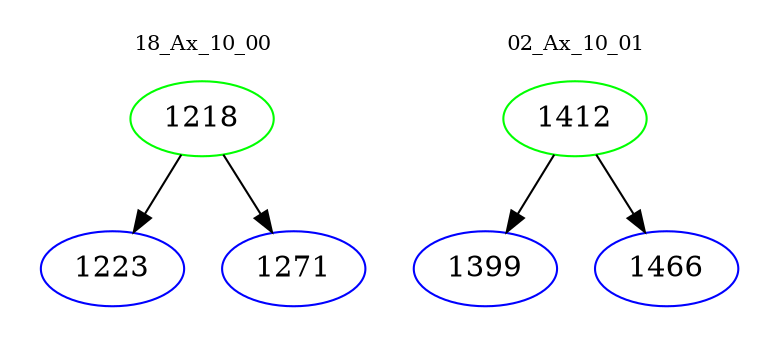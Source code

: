 digraph{
subgraph cluster_0 {
color = white
label = "18_Ax_10_00";
fontsize=10;
T0_1218 [label="1218", color="green"]
T0_1218 -> T0_1223 [color="black"]
T0_1223 [label="1223", color="blue"]
T0_1218 -> T0_1271 [color="black"]
T0_1271 [label="1271", color="blue"]
}
subgraph cluster_1 {
color = white
label = "02_Ax_10_01";
fontsize=10;
T1_1412 [label="1412", color="green"]
T1_1412 -> T1_1399 [color="black"]
T1_1399 [label="1399", color="blue"]
T1_1412 -> T1_1466 [color="black"]
T1_1466 [label="1466", color="blue"]
}
}

